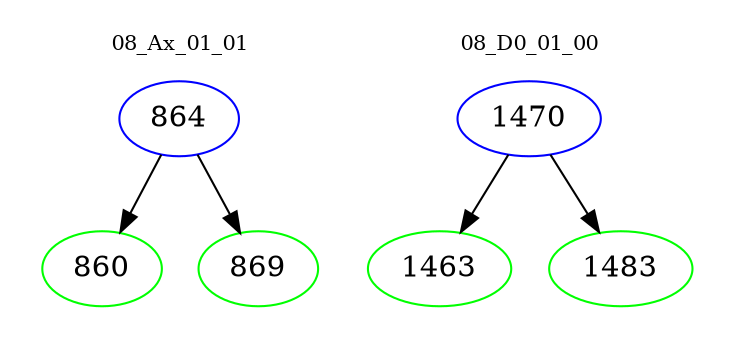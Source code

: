 digraph{
subgraph cluster_0 {
color = white
label = "08_Ax_01_01";
fontsize=10;
T0_864 [label="864", color="blue"]
T0_864 -> T0_860 [color="black"]
T0_860 [label="860", color="green"]
T0_864 -> T0_869 [color="black"]
T0_869 [label="869", color="green"]
}
subgraph cluster_1 {
color = white
label = "08_D0_01_00";
fontsize=10;
T1_1470 [label="1470", color="blue"]
T1_1470 -> T1_1463 [color="black"]
T1_1463 [label="1463", color="green"]
T1_1470 -> T1_1483 [color="black"]
T1_1483 [label="1483", color="green"]
}
}
